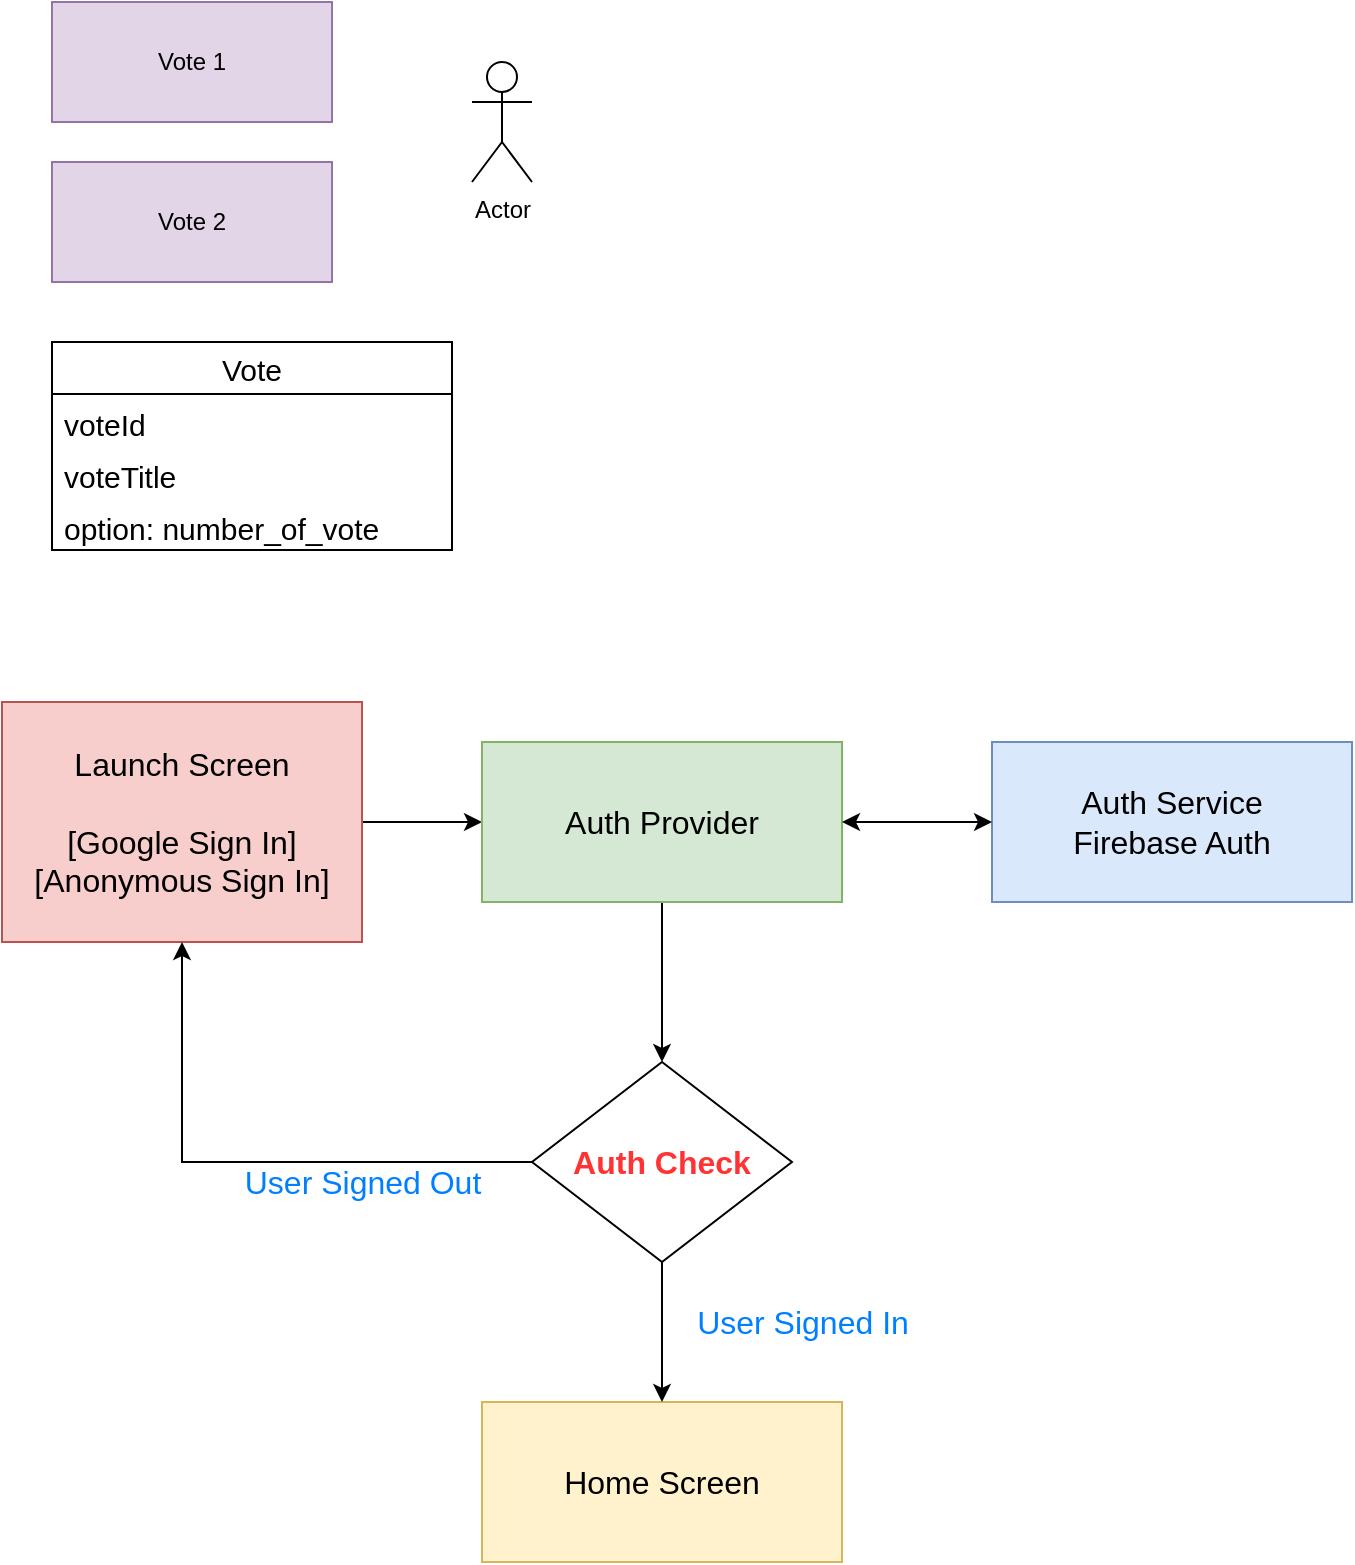 <mxfile version="12.1.7" type="device" pages="1"><diagram id="ihKFsRyMJadJXRHDXKRZ" name="Page-1"><mxGraphModel dx="892" dy="710" grid="1" gridSize="10" guides="1" tooltips="1" connect="1" arrows="1" fold="1" page="1" pageScale="1" pageWidth="827" pageHeight="1169" math="0" shadow="0"><root><mxCell id="0"/><mxCell id="1" parent="0"/><mxCell id="AE71-gntXbeKwsiH4VCW-1" value="Actor" style="shape=umlActor;verticalLabelPosition=bottom;labelBackgroundColor=#ffffff;verticalAlign=top;html=1;outlineConnect=0;" parent="1" vertex="1"><mxGeometry x="340" y="110" width="30" height="60" as="geometry"/></mxCell><mxCell id="AE71-gntXbeKwsiH4VCW-2" value="Vote 1" style="rounded=0;whiteSpace=wrap;html=1;fillColor=#e1d5e7;strokeColor=#9673a6;" parent="1" vertex="1"><mxGeometry x="130" y="80" width="140" height="60" as="geometry"/></mxCell><mxCell id="AE71-gntXbeKwsiH4VCW-3" value="Vote 2" style="rounded=0;whiteSpace=wrap;html=1;fillColor=#e1d5e7;strokeColor=#9673a6;" parent="1" vertex="1"><mxGeometry x="130" y="160" width="140" height="60" as="geometry"/></mxCell><mxCell id="AE71-gntXbeKwsiH4VCW-7" value="Vote" style="swimlane;fontStyle=0;childLayout=stackLayout;horizontal=1;startSize=26;fillColor=none;horizontalStack=0;resizeParent=1;resizeParentMax=0;resizeLast=0;collapsible=1;marginBottom=0;fontSize=15;" parent="1" vertex="1"><mxGeometry x="130" y="250" width="200" height="104" as="geometry"/></mxCell><mxCell id="AE71-gntXbeKwsiH4VCW-8" value="voteId" style="text;strokeColor=none;fillColor=none;align=left;verticalAlign=top;spacingLeft=4;spacingRight=4;overflow=hidden;rotatable=0;points=[[0,0.5],[1,0.5]];portConstraint=eastwest;fontSize=15;" parent="AE71-gntXbeKwsiH4VCW-7" vertex="1"><mxGeometry y="26" width="200" height="26" as="geometry"/></mxCell><mxCell id="AE71-gntXbeKwsiH4VCW-9" value="voteTitle" style="text;strokeColor=none;fillColor=none;align=left;verticalAlign=top;spacingLeft=4;spacingRight=4;overflow=hidden;rotatable=0;points=[[0,0.5],[1,0.5]];portConstraint=eastwest;fontSize=15;" parent="AE71-gntXbeKwsiH4VCW-7" vertex="1"><mxGeometry y="52" width="200" height="26" as="geometry"/></mxCell><mxCell id="AE71-gntXbeKwsiH4VCW-10" value="option: number_of_vote" style="text;strokeColor=none;fillColor=none;align=left;verticalAlign=top;spacingLeft=4;spacingRight=4;overflow=hidden;rotatable=0;points=[[0,0.5],[1,0.5]];portConstraint=eastwest;fontSize=15;" parent="AE71-gntXbeKwsiH4VCW-7" vertex="1"><mxGeometry y="78" width="200" height="26" as="geometry"/></mxCell><mxCell id="GY8wJWmYfie32quzdn3a-8" style="edgeStyle=orthogonalEdgeStyle;rounded=0;orthogonalLoop=1;jettySize=auto;html=1;exitX=1;exitY=0.5;exitDx=0;exitDy=0;entryX=0;entryY=0.5;entryDx=0;entryDy=0;fontSize=16;fontColor=#007FFF;" edge="1" parent="1" source="GY8wJWmYfie32quzdn3a-1" target="GY8wJWmYfie32quzdn3a-4"><mxGeometry relative="1" as="geometry"/></mxCell><mxCell id="GY8wJWmYfie32quzdn3a-1" value="Launch Screen&lt;br&gt;&lt;br style=&quot;font-size: 16px&quot;&gt;[Google Sign In]&lt;br style=&quot;font-size: 16px&quot;&gt;[Anonymous Sign In]" style="rounded=0;whiteSpace=wrap;html=1;fontSize=16;fillColor=#f8cecc;strokeColor=#b85450;" vertex="1" parent="1"><mxGeometry x="105" y="430" width="180" height="120" as="geometry"/></mxCell><mxCell id="GY8wJWmYfie32quzdn3a-2" value="Home Screen" style="rounded=0;whiteSpace=wrap;html=1;fontSize=16;fillColor=#fff2cc;strokeColor=#d6b656;" vertex="1" parent="1"><mxGeometry x="345" y="780" width="180" height="80" as="geometry"/></mxCell><mxCell id="GY8wJWmYfie32quzdn3a-10" style="edgeStyle=orthogonalEdgeStyle;rounded=0;orthogonalLoop=1;jettySize=auto;html=1;exitX=0.5;exitY=1;exitDx=0;exitDy=0;fontSize=16;fontColor=#007FFF;" edge="1" parent="1" source="GY8wJWmYfie32quzdn3a-4" target="GY8wJWmYfie32quzdn3a-9"><mxGeometry relative="1" as="geometry"/></mxCell><mxCell id="GY8wJWmYfie32quzdn3a-4" value="Auth Provider" style="rounded=0;whiteSpace=wrap;html=1;fontSize=16;fillColor=#d5e8d4;strokeColor=#82b366;" vertex="1" parent="1"><mxGeometry x="345" y="450" width="180" height="80" as="geometry"/></mxCell><mxCell id="GY8wJWmYfie32quzdn3a-5" value="Auth Service&lt;br&gt;Firebase Auth" style="rounded=0;whiteSpace=wrap;html=1;fontSize=16;fillColor=#dae8fc;strokeColor=#6c8ebf;" vertex="1" parent="1"><mxGeometry x="600" y="450" width="180" height="80" as="geometry"/></mxCell><mxCell id="GY8wJWmYfie32quzdn3a-7" value="" style="endArrow=classic;startArrow=classic;html=1;fontSize=16;entryX=0;entryY=0.5;entryDx=0;entryDy=0;exitX=1;exitY=0.5;exitDx=0;exitDy=0;" edge="1" parent="1" source="GY8wJWmYfie32quzdn3a-4" target="GY8wJWmYfie32quzdn3a-5"><mxGeometry width="50" height="50" relative="1" as="geometry"><mxPoint x="105" y="910" as="sourcePoint"/><mxPoint x="575" y="490" as="targetPoint"/></mxGeometry></mxCell><mxCell id="GY8wJWmYfie32quzdn3a-11" style="edgeStyle=orthogonalEdgeStyle;rounded=0;orthogonalLoop=1;jettySize=auto;html=1;exitX=0.5;exitY=1;exitDx=0;exitDy=0;entryX=0.5;entryY=0;entryDx=0;entryDy=0;fontSize=16;fontColor=#007FFF;" edge="1" parent="1" source="GY8wJWmYfie32quzdn3a-9" target="GY8wJWmYfie32quzdn3a-2"><mxGeometry relative="1" as="geometry"/></mxCell><mxCell id="GY8wJWmYfie32quzdn3a-13" style="edgeStyle=orthogonalEdgeStyle;rounded=0;orthogonalLoop=1;jettySize=auto;html=1;entryX=0.5;entryY=1;entryDx=0;entryDy=0;fontSize=16;fontColor=#007FFF;" edge="1" parent="1" source="GY8wJWmYfie32quzdn3a-9" target="GY8wJWmYfie32quzdn3a-1"><mxGeometry relative="1" as="geometry"/></mxCell><mxCell id="GY8wJWmYfie32quzdn3a-9" value="&lt;b&gt;&lt;font color=&quot;#ff3333&quot;&gt;Auth Check&lt;/font&gt;&lt;/b&gt;" style="rhombus;whiteSpace=wrap;html=1;fontSize=16;fontColor=#007FFF;" vertex="1" parent="1"><mxGeometry x="370" y="610" width="130" height="100" as="geometry"/></mxCell><mxCell id="GY8wJWmYfie32quzdn3a-12" value="User Signed In" style="text;html=1;resizable=0;autosize=1;align=center;verticalAlign=middle;points=[];fillColor=none;strokeColor=none;rounded=0;fontSize=16;fontColor=#007FFF;" vertex="1" parent="1"><mxGeometry x="445" y="730" width="120" height="20" as="geometry"/></mxCell><mxCell id="GY8wJWmYfie32quzdn3a-14" value="User Signed Out" style="text;html=1;resizable=0;autosize=1;align=center;verticalAlign=middle;points=[];fillColor=none;strokeColor=none;rounded=0;fontSize=16;fontColor=#007FFF;" vertex="1" parent="1"><mxGeometry x="220" y="660" width="130" height="20" as="geometry"/></mxCell></root></mxGraphModel></diagram></mxfile>